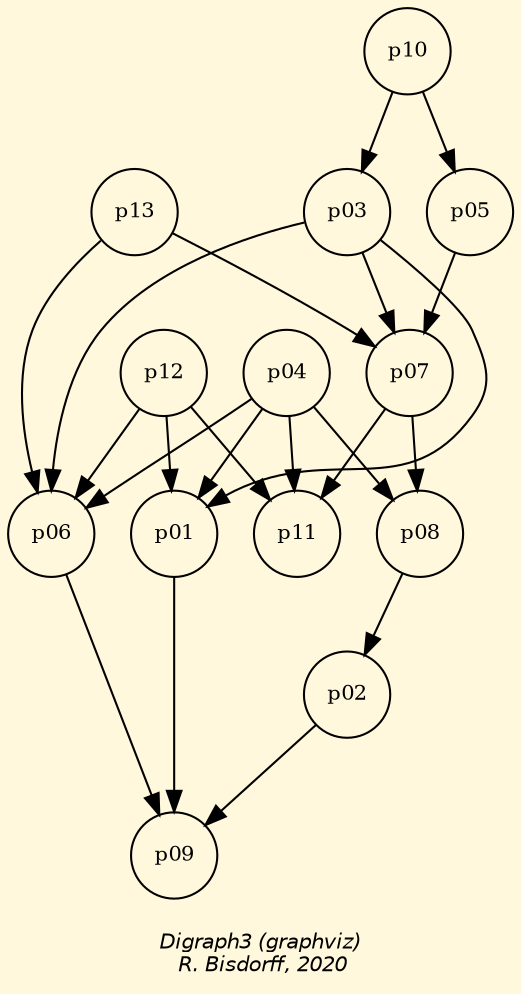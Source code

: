 digraph G {
graph [ bgcolor = cornsilk, ordering = out, fontname = "Helvetica-Oblique",
 fontsize = 12,
 label = "\nDigraph3 (graphviz)\n R. Bisdorff, 2020", size="7,7",fontsize=10];
p01 [shape = "circle", label = "p01", fontsize=10];
p02 [shape = "circle", label = "p02", fontsize=10];
p03 [shape = "circle", label = "p03", fontsize=10];
p04 [shape = "circle", label = "p04", fontsize=10];
p05 [shape = "circle", label = "p05", fontsize=10];
p06 [shape = "circle", label = "p06", fontsize=10];
p07 [shape = "circle", label = "p07", fontsize=10];
p08 [shape = "circle", label = "p08", fontsize=10];
p09 [shape = "circle", label = "p09", fontsize=10];
p10 [shape = "circle", label = "p10", fontsize=10];
p11 [shape = "circle", label = "p11", fontsize=10];
p12 [shape = "circle", label = "p12", fontsize=10];
p13 [shape = "circle", label = "p13", fontsize=10];
{ rank = 0; p04; p10; p12; p13; }
{ rank = 1; p02; p03; p05; }
{ rank = 2; p06; p07; p01; }
{ rank = 3; p11; p08; }
{ rank = 4; p09; }
p04-> p06 [style="setlinewidth(1)",color=black] ;
p04-> p01 [style="setlinewidth(1)",color=black] ;
p04-> p11 [style="setlinewidth(1)",color=black] ;
p04-> p08 [style="setlinewidth(1)",color=black] ;
p10-> p03 [style="setlinewidth(1)",color=black] ;
p10-> p05 [style="setlinewidth(1)",color=black] ;
p12-> p06 [style="setlinewidth(1)",color=black] ;
p12-> p01 [style="setlinewidth(1)",color=black] ;
p12-> p11 [style="setlinewidth(1)",color=black] ;
p13-> p06 [style="setlinewidth(1)",color=black] ;
p13-> p07 [style="setlinewidth(1)",color=black] ;
p08-> p02 [style="setlinewidth(1)",color=black] ;
p02-> p09 [style="setlinewidth(1)",color=black] ;
p03-> p06 [style="setlinewidth(1)",color=black] ;
p03-> p07 [style="setlinewidth(1)",color=black] ;
p03-> p01 [style="setlinewidth(1)",color=black] ;
p05-> p07 [style="setlinewidth(1)",color=black] ;
p06-> p09 [style="setlinewidth(1)",color=black] ;
p07-> p11 [style="setlinewidth(1)",color=black] ;
p07-> p08 [style="setlinewidth(1)",color=black] ;
p01-> p09 [style="setlinewidth(1)",color=black] ;
}
 
